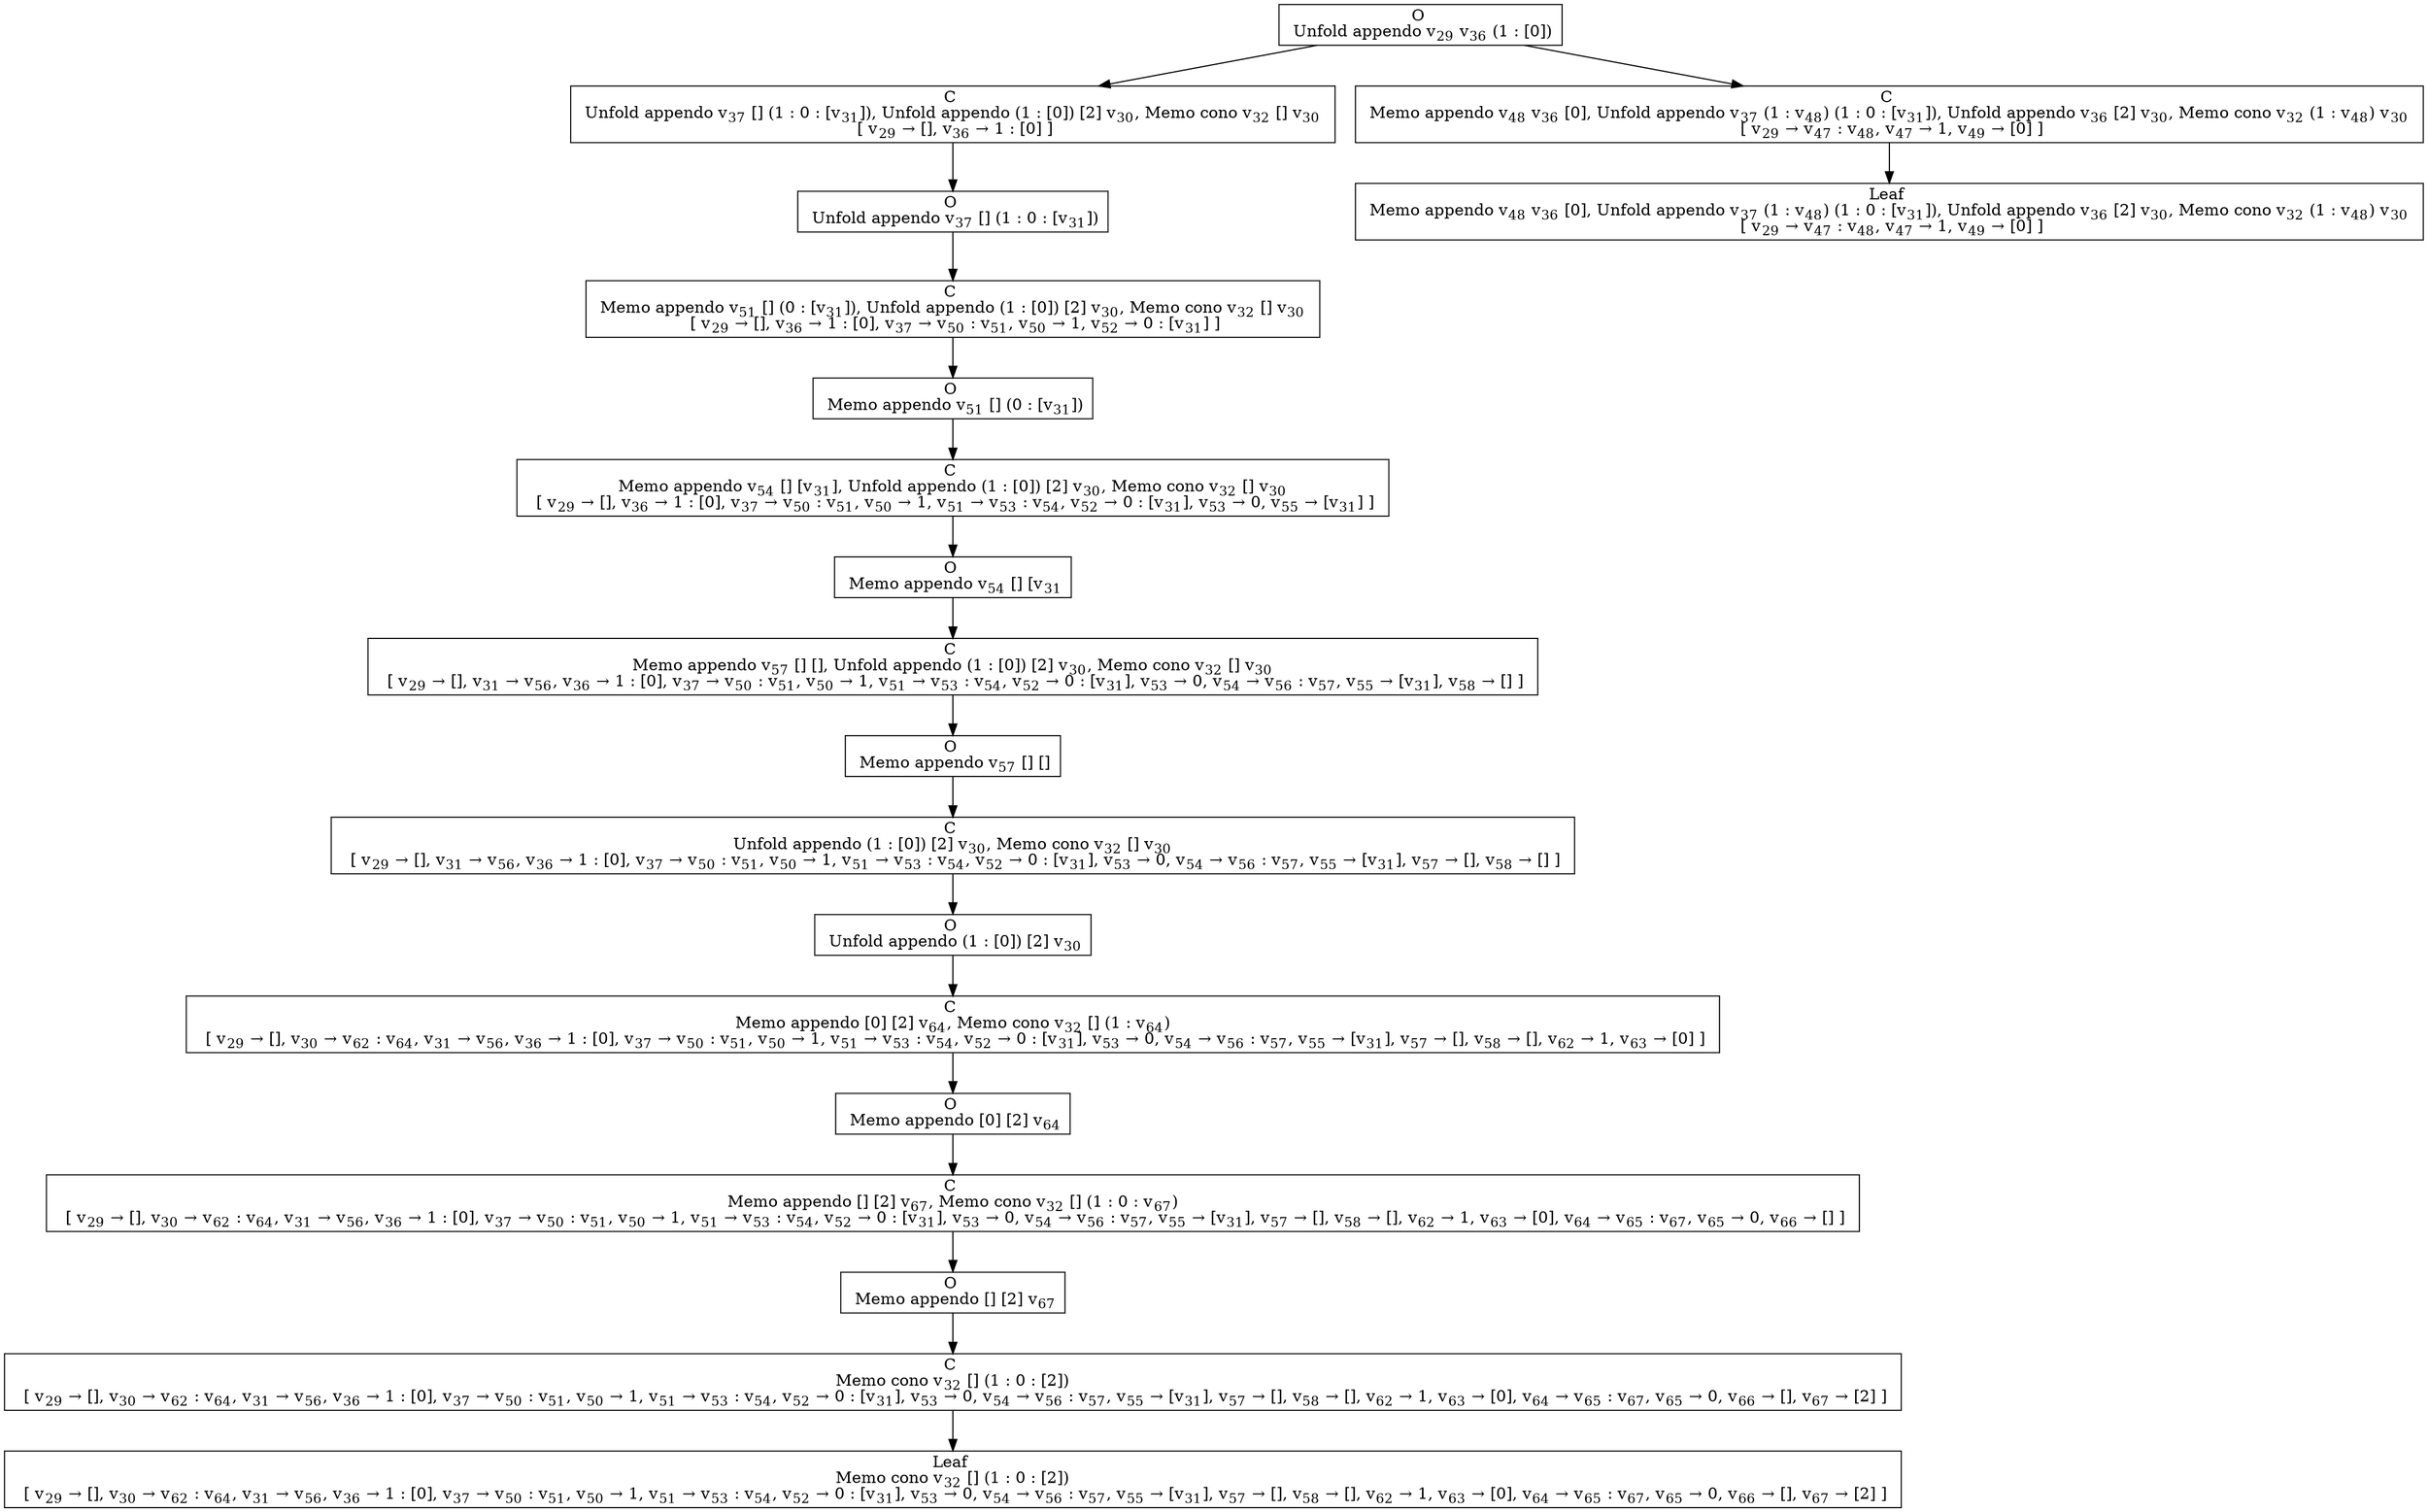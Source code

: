 digraph {
    graph [rankdir=TB
          ,bgcolor=transparent];
    node [shape=box
         ,fillcolor=white
         ,style=filled];
    0 [label=<O <BR/> Unfold appendo v<SUB>29</SUB> v<SUB>36</SUB> (1 : [0])>];
    1 [label=<C <BR/> Unfold appendo v<SUB>37</SUB> [] (1 : 0 : [v<SUB>31</SUB>]), Unfold appendo (1 : [0]) [2] v<SUB>30</SUB>, Memo cono v<SUB>32</SUB> [] v<SUB>30</SUB> <BR/>  [ v<SUB>29</SUB> &rarr; [], v<SUB>36</SUB> &rarr; 1 : [0] ] >];
    2 [label=<C <BR/> Memo appendo v<SUB>48</SUB> v<SUB>36</SUB> [0], Unfold appendo v<SUB>37</SUB> (1 : v<SUB>48</SUB>) (1 : 0 : [v<SUB>31</SUB>]), Unfold appendo v<SUB>36</SUB> [2] v<SUB>30</SUB>, Memo cono v<SUB>32</SUB> (1 : v<SUB>48</SUB>) v<SUB>30</SUB> <BR/>  [ v<SUB>29</SUB> &rarr; v<SUB>47</SUB> : v<SUB>48</SUB>, v<SUB>47</SUB> &rarr; 1, v<SUB>49</SUB> &rarr; [0] ] >];
    3 [label=<O <BR/> Unfold appendo v<SUB>37</SUB> [] (1 : 0 : [v<SUB>31</SUB>])>];
    4 [label=<C <BR/> Memo appendo v<SUB>51</SUB> [] (0 : [v<SUB>31</SUB>]), Unfold appendo (1 : [0]) [2] v<SUB>30</SUB>, Memo cono v<SUB>32</SUB> [] v<SUB>30</SUB> <BR/>  [ v<SUB>29</SUB> &rarr; [], v<SUB>36</SUB> &rarr; 1 : [0], v<SUB>37</SUB> &rarr; v<SUB>50</SUB> : v<SUB>51</SUB>, v<SUB>50</SUB> &rarr; 1, v<SUB>52</SUB> &rarr; 0 : [v<SUB>31</SUB>] ] >];
    5 [label=<O <BR/> Memo appendo v<SUB>51</SUB> [] (0 : [v<SUB>31</SUB>])>];
    6 [label=<C <BR/> Memo appendo v<SUB>54</SUB> [] [v<SUB>31</SUB>], Unfold appendo (1 : [0]) [2] v<SUB>30</SUB>, Memo cono v<SUB>32</SUB> [] v<SUB>30</SUB> <BR/>  [ v<SUB>29</SUB> &rarr; [], v<SUB>36</SUB> &rarr; 1 : [0], v<SUB>37</SUB> &rarr; v<SUB>50</SUB> : v<SUB>51</SUB>, v<SUB>50</SUB> &rarr; 1, v<SUB>51</SUB> &rarr; v<SUB>53</SUB> : v<SUB>54</SUB>, v<SUB>52</SUB> &rarr; 0 : [v<SUB>31</SUB>], v<SUB>53</SUB> &rarr; 0, v<SUB>55</SUB> &rarr; [v<SUB>31</SUB>] ] >];
    7 [label=<O <BR/> Memo appendo v<SUB>54</SUB> [] [v<SUB>31</SUB>]>];
    8 [label=<C <BR/> Memo appendo v<SUB>57</SUB> [] [], Unfold appendo (1 : [0]) [2] v<SUB>30</SUB>, Memo cono v<SUB>32</SUB> [] v<SUB>30</SUB> <BR/>  [ v<SUB>29</SUB> &rarr; [], v<SUB>31</SUB> &rarr; v<SUB>56</SUB>, v<SUB>36</SUB> &rarr; 1 : [0], v<SUB>37</SUB> &rarr; v<SUB>50</SUB> : v<SUB>51</SUB>, v<SUB>50</SUB> &rarr; 1, v<SUB>51</SUB> &rarr; v<SUB>53</SUB> : v<SUB>54</SUB>, v<SUB>52</SUB> &rarr; 0 : [v<SUB>31</SUB>], v<SUB>53</SUB> &rarr; 0, v<SUB>54</SUB> &rarr; v<SUB>56</SUB> : v<SUB>57</SUB>, v<SUB>55</SUB> &rarr; [v<SUB>31</SUB>], v<SUB>58</SUB> &rarr; [] ] >];
    9 [label=<O <BR/> Memo appendo v<SUB>57</SUB> [] []>];
    10 [label=<C <BR/> Unfold appendo (1 : [0]) [2] v<SUB>30</SUB>, Memo cono v<SUB>32</SUB> [] v<SUB>30</SUB> <BR/>  [ v<SUB>29</SUB> &rarr; [], v<SUB>31</SUB> &rarr; v<SUB>56</SUB>, v<SUB>36</SUB> &rarr; 1 : [0], v<SUB>37</SUB> &rarr; v<SUB>50</SUB> : v<SUB>51</SUB>, v<SUB>50</SUB> &rarr; 1, v<SUB>51</SUB> &rarr; v<SUB>53</SUB> : v<SUB>54</SUB>, v<SUB>52</SUB> &rarr; 0 : [v<SUB>31</SUB>], v<SUB>53</SUB> &rarr; 0, v<SUB>54</SUB> &rarr; v<SUB>56</SUB> : v<SUB>57</SUB>, v<SUB>55</SUB> &rarr; [v<SUB>31</SUB>], v<SUB>57</SUB> &rarr; [], v<SUB>58</SUB> &rarr; [] ] >];
    11 [label=<O <BR/> Unfold appendo (1 : [0]) [2] v<SUB>30</SUB>>];
    12 [label=<C <BR/> Memo appendo [0] [2] v<SUB>64</SUB>, Memo cono v<SUB>32</SUB> [] (1 : v<SUB>64</SUB>) <BR/>  [ v<SUB>29</SUB> &rarr; [], v<SUB>30</SUB> &rarr; v<SUB>62</SUB> : v<SUB>64</SUB>, v<SUB>31</SUB> &rarr; v<SUB>56</SUB>, v<SUB>36</SUB> &rarr; 1 : [0], v<SUB>37</SUB> &rarr; v<SUB>50</SUB> : v<SUB>51</SUB>, v<SUB>50</SUB> &rarr; 1, v<SUB>51</SUB> &rarr; v<SUB>53</SUB> : v<SUB>54</SUB>, v<SUB>52</SUB> &rarr; 0 : [v<SUB>31</SUB>], v<SUB>53</SUB> &rarr; 0, v<SUB>54</SUB> &rarr; v<SUB>56</SUB> : v<SUB>57</SUB>, v<SUB>55</SUB> &rarr; [v<SUB>31</SUB>], v<SUB>57</SUB> &rarr; [], v<SUB>58</SUB> &rarr; [], v<SUB>62</SUB> &rarr; 1, v<SUB>63</SUB> &rarr; [0] ] >];
    13 [label=<O <BR/> Memo appendo [0] [2] v<SUB>64</SUB>>];
    14 [label=<C <BR/> Memo appendo [] [2] v<SUB>67</SUB>, Memo cono v<SUB>32</SUB> [] (1 : 0 : v<SUB>67</SUB>) <BR/>  [ v<SUB>29</SUB> &rarr; [], v<SUB>30</SUB> &rarr; v<SUB>62</SUB> : v<SUB>64</SUB>, v<SUB>31</SUB> &rarr; v<SUB>56</SUB>, v<SUB>36</SUB> &rarr; 1 : [0], v<SUB>37</SUB> &rarr; v<SUB>50</SUB> : v<SUB>51</SUB>, v<SUB>50</SUB> &rarr; 1, v<SUB>51</SUB> &rarr; v<SUB>53</SUB> : v<SUB>54</SUB>, v<SUB>52</SUB> &rarr; 0 : [v<SUB>31</SUB>], v<SUB>53</SUB> &rarr; 0, v<SUB>54</SUB> &rarr; v<SUB>56</SUB> : v<SUB>57</SUB>, v<SUB>55</SUB> &rarr; [v<SUB>31</SUB>], v<SUB>57</SUB> &rarr; [], v<SUB>58</SUB> &rarr; [], v<SUB>62</SUB> &rarr; 1, v<SUB>63</SUB> &rarr; [0], v<SUB>64</SUB> &rarr; v<SUB>65</SUB> : v<SUB>67</SUB>, v<SUB>65</SUB> &rarr; 0, v<SUB>66</SUB> &rarr; [] ] >];
    15 [label=<O <BR/> Memo appendo [] [2] v<SUB>67</SUB>>];
    16 [label=<C <BR/> Memo cono v<SUB>32</SUB> [] (1 : 0 : [2]) <BR/>  [ v<SUB>29</SUB> &rarr; [], v<SUB>30</SUB> &rarr; v<SUB>62</SUB> : v<SUB>64</SUB>, v<SUB>31</SUB> &rarr; v<SUB>56</SUB>, v<SUB>36</SUB> &rarr; 1 : [0], v<SUB>37</SUB> &rarr; v<SUB>50</SUB> : v<SUB>51</SUB>, v<SUB>50</SUB> &rarr; 1, v<SUB>51</SUB> &rarr; v<SUB>53</SUB> : v<SUB>54</SUB>, v<SUB>52</SUB> &rarr; 0 : [v<SUB>31</SUB>], v<SUB>53</SUB> &rarr; 0, v<SUB>54</SUB> &rarr; v<SUB>56</SUB> : v<SUB>57</SUB>, v<SUB>55</SUB> &rarr; [v<SUB>31</SUB>], v<SUB>57</SUB> &rarr; [], v<SUB>58</SUB> &rarr; [], v<SUB>62</SUB> &rarr; 1, v<SUB>63</SUB> &rarr; [0], v<SUB>64</SUB> &rarr; v<SUB>65</SUB> : v<SUB>67</SUB>, v<SUB>65</SUB> &rarr; 0, v<SUB>66</SUB> &rarr; [], v<SUB>67</SUB> &rarr; [2] ] >];
    17 [label=<Leaf <BR/> Memo cono v<SUB>32</SUB> [] (1 : 0 : [2]) <BR/>  [ v<SUB>29</SUB> &rarr; [], v<SUB>30</SUB> &rarr; v<SUB>62</SUB> : v<SUB>64</SUB>, v<SUB>31</SUB> &rarr; v<SUB>56</SUB>, v<SUB>36</SUB> &rarr; 1 : [0], v<SUB>37</SUB> &rarr; v<SUB>50</SUB> : v<SUB>51</SUB>, v<SUB>50</SUB> &rarr; 1, v<SUB>51</SUB> &rarr; v<SUB>53</SUB> : v<SUB>54</SUB>, v<SUB>52</SUB> &rarr; 0 : [v<SUB>31</SUB>], v<SUB>53</SUB> &rarr; 0, v<SUB>54</SUB> &rarr; v<SUB>56</SUB> : v<SUB>57</SUB>, v<SUB>55</SUB> &rarr; [v<SUB>31</SUB>], v<SUB>57</SUB> &rarr; [], v<SUB>58</SUB> &rarr; [], v<SUB>62</SUB> &rarr; 1, v<SUB>63</SUB> &rarr; [0], v<SUB>64</SUB> &rarr; v<SUB>65</SUB> : v<SUB>67</SUB>, v<SUB>65</SUB> &rarr; 0, v<SUB>66</SUB> &rarr; [], v<SUB>67</SUB> &rarr; [2] ] >];
    18 [label=<Leaf <BR/> Memo appendo v<SUB>48</SUB> v<SUB>36</SUB> [0], Unfold appendo v<SUB>37</SUB> (1 : v<SUB>48</SUB>) (1 : 0 : [v<SUB>31</SUB>]), Unfold appendo v<SUB>36</SUB> [2] v<SUB>30</SUB>, Memo cono v<SUB>32</SUB> (1 : v<SUB>48</SUB>) v<SUB>30</SUB> <BR/>  [ v<SUB>29</SUB> &rarr; v<SUB>47</SUB> : v<SUB>48</SUB>, v<SUB>47</SUB> &rarr; 1, v<SUB>49</SUB> &rarr; [0] ] >];
    0 -> 1 [label=""];
    0 -> 2 [label=""];
    1 -> 3 [label=""];
    2 -> 18 [label=""];
    3 -> 4 [label=""];
    4 -> 5 [label=""];
    5 -> 6 [label=""];
    6 -> 7 [label=""];
    7 -> 8 [label=""];
    8 -> 9 [label=""];
    9 -> 10 [label=""];
    10 -> 11 [label=""];
    11 -> 12 [label=""];
    12 -> 13 [label=""];
    13 -> 14 [label=""];
    14 -> 15 [label=""];
    15 -> 16 [label=""];
    16 -> 17 [label=""];
}